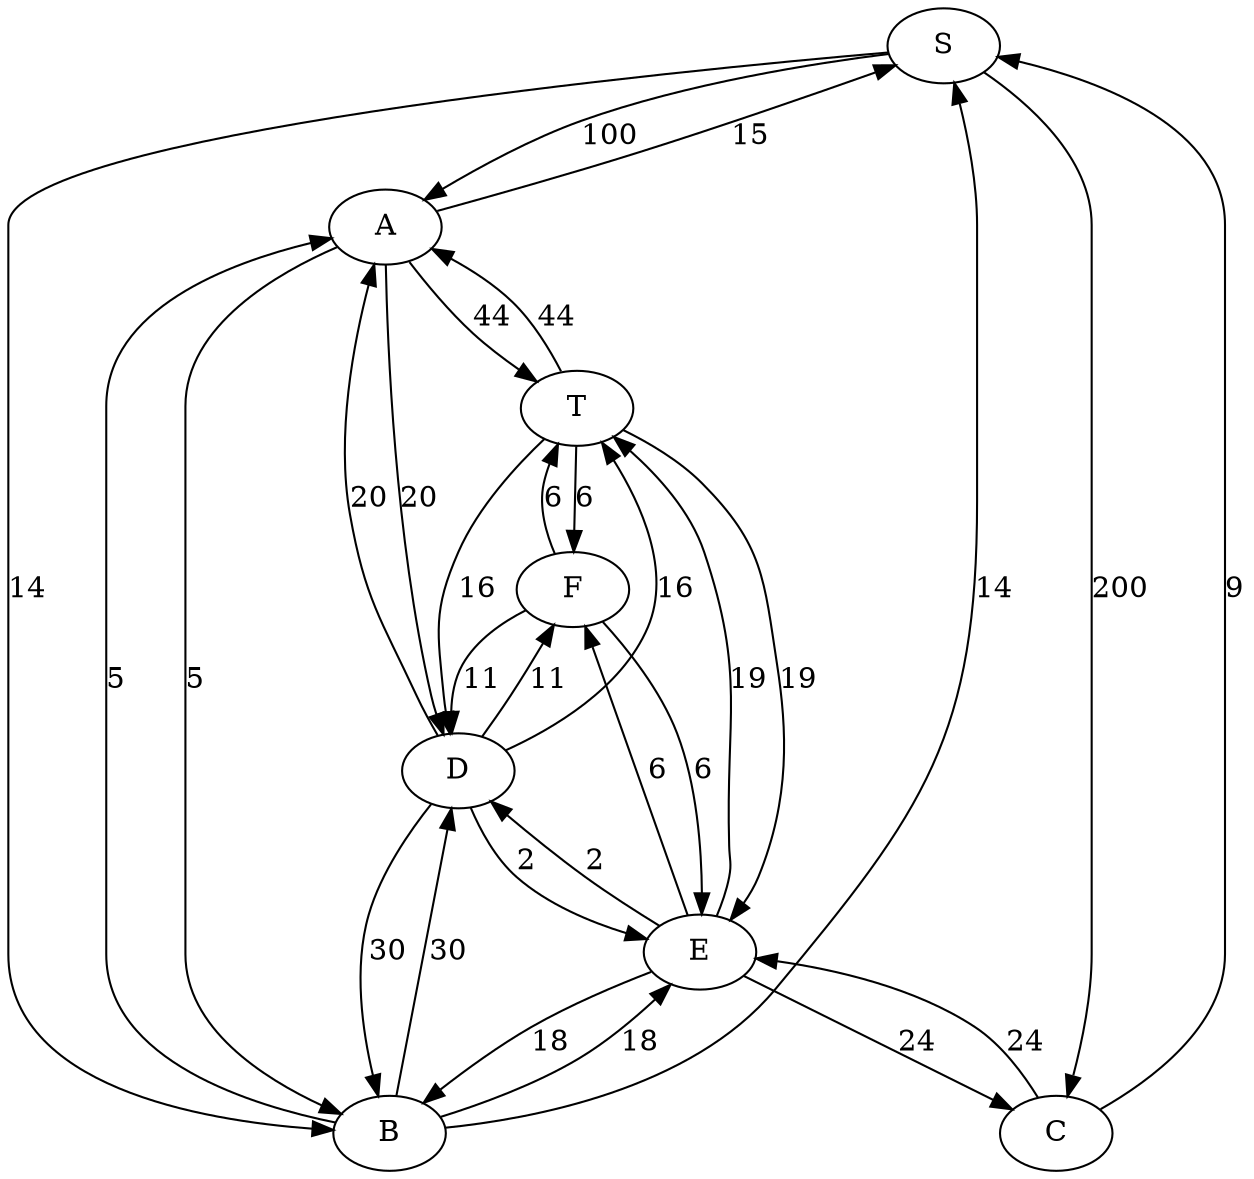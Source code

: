 digraph testgraph001 {
	S -> A [label=100]
	S -> B [label=14]
	S -> C [label=200]
	A -> S [label=15]
	A -> B [label=5]
	A -> D [label=20]
	A -> T [label=44]
	B -> S [label=14]
	B -> A [label=5]
	B -> D [label=30]
	B -> E [label=18]
	C -> S [label=9]
	C -> E [label=24]
	D -> A [label=20]
	D -> B [label=30]
	D -> E [label=2]
	D -> F [label=11]
	D -> T [label=16]
	E -> B [label=18]
	E -> C [label=24]
	E -> D [label=2]
	E -> F [label=6]
	E -> T [label=19]
	F -> D [label=11]
	F -> E [label=6]
	F -> T [label=6]
	T -> A [label=44]
	T -> D [label=16]
	T -> F [label=6]
	T -> E [label=19]
}
